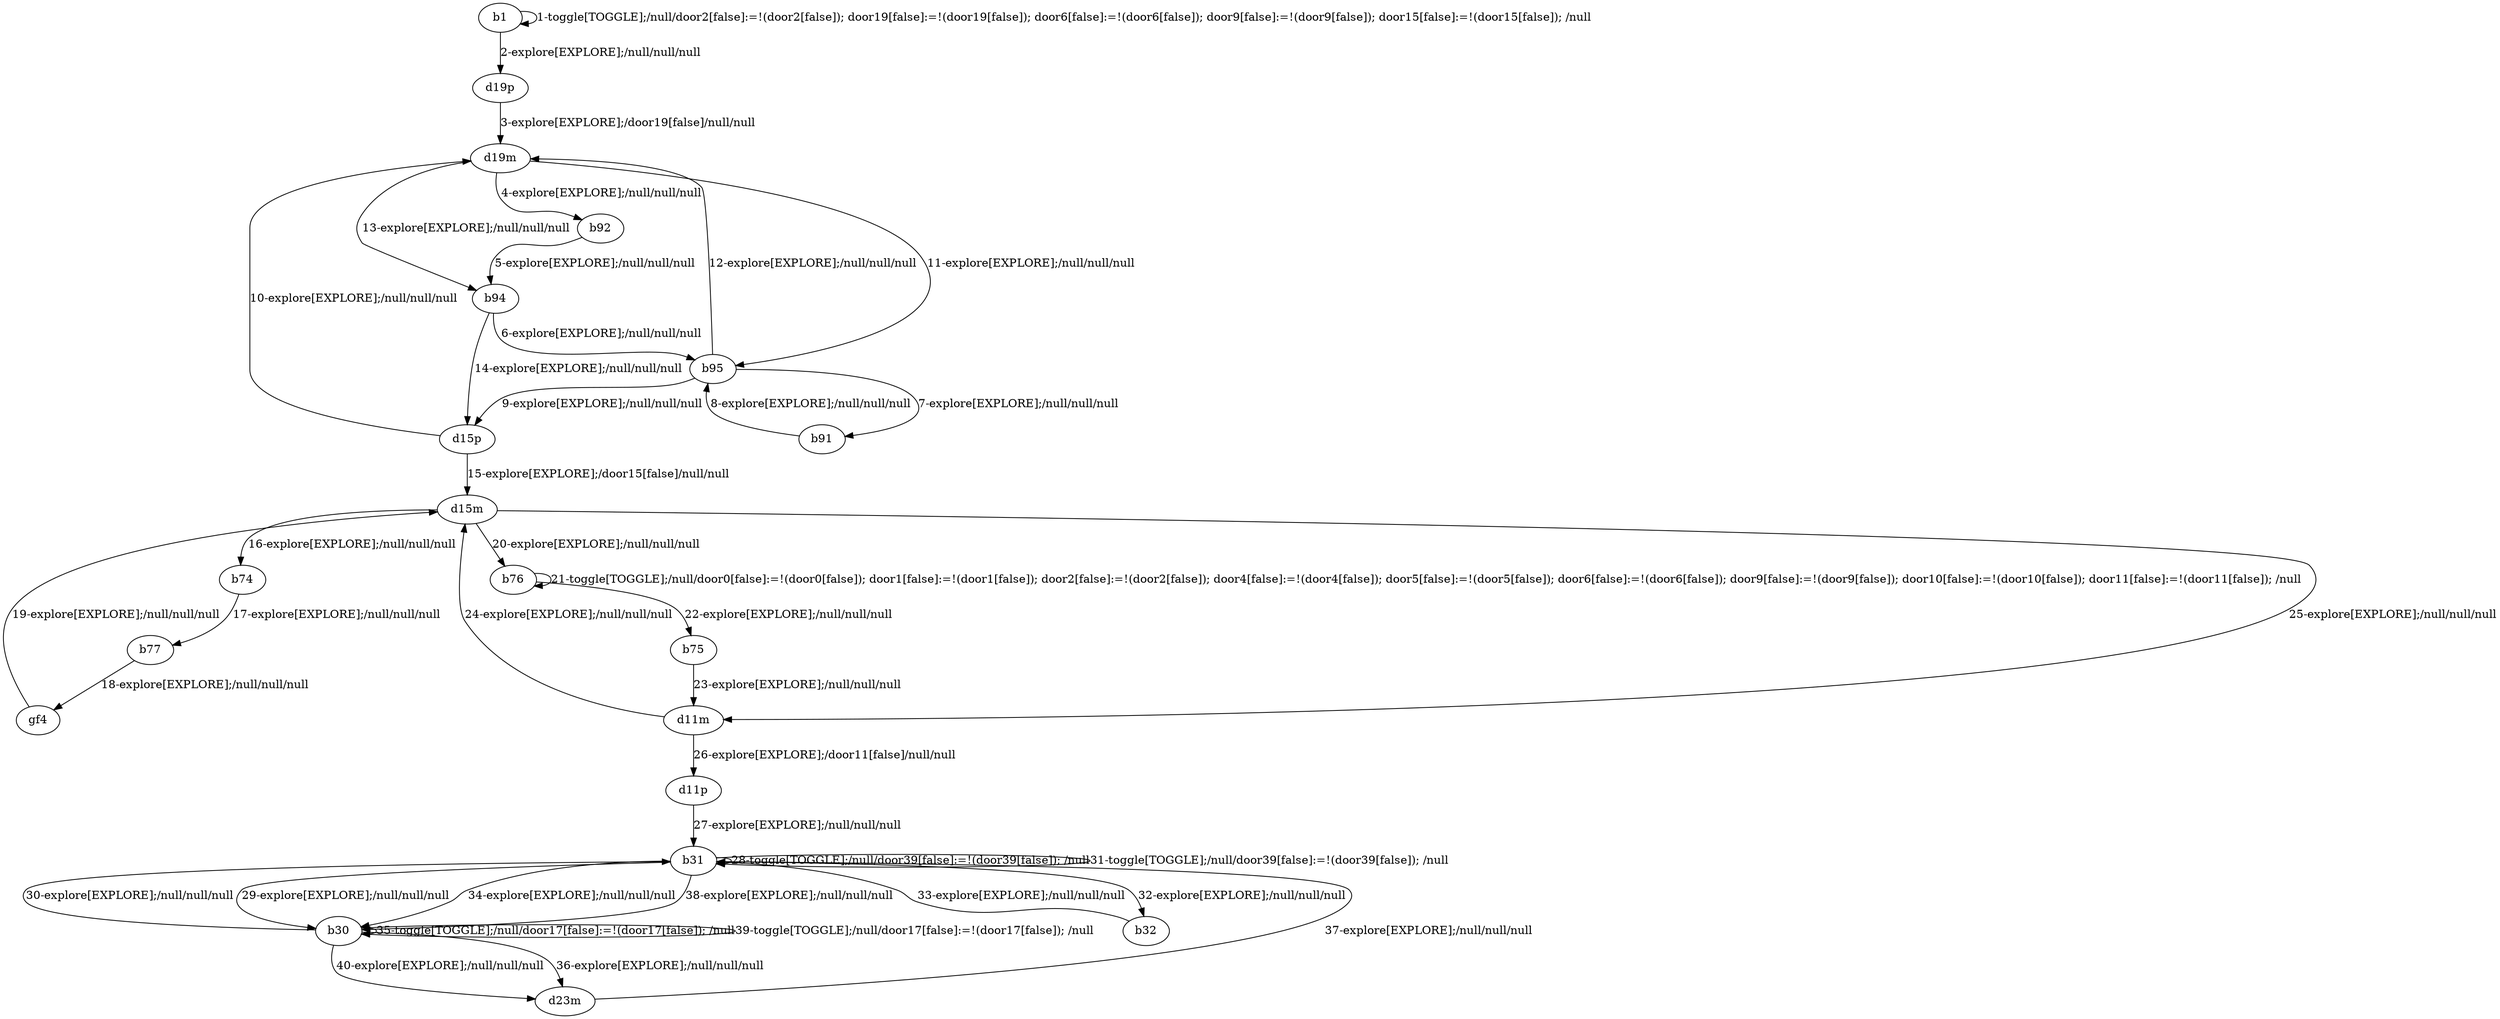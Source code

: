 # Total number of goals covered by this test: 2
# d11p --> b31
# b31 --> b31

digraph g {
"b1" -> "b1" [label = "1-toggle[TOGGLE];/null/door2[false]:=!(door2[false]); door19[false]:=!(door19[false]); door6[false]:=!(door6[false]); door9[false]:=!(door9[false]); door15[false]:=!(door15[false]); /null"];
"b1" -> "d19p" [label = "2-explore[EXPLORE];/null/null/null"];
"d19p" -> "d19m" [label = "3-explore[EXPLORE];/door19[false]/null/null"];
"d19m" -> "b92" [label = "4-explore[EXPLORE];/null/null/null"];
"b92" -> "b94" [label = "5-explore[EXPLORE];/null/null/null"];
"b94" -> "b95" [label = "6-explore[EXPLORE];/null/null/null"];
"b95" -> "b91" [label = "7-explore[EXPLORE];/null/null/null"];
"b91" -> "b95" [label = "8-explore[EXPLORE];/null/null/null"];
"b95" -> "d15p" [label = "9-explore[EXPLORE];/null/null/null"];
"d15p" -> "d19m" [label = "10-explore[EXPLORE];/null/null/null"];
"d19m" -> "b95" [label = "11-explore[EXPLORE];/null/null/null"];
"b95" -> "d19m" [label = "12-explore[EXPLORE];/null/null/null"];
"d19m" -> "b94" [label = "13-explore[EXPLORE];/null/null/null"];
"b94" -> "d15p" [label = "14-explore[EXPLORE];/null/null/null"];
"d15p" -> "d15m" [label = "15-explore[EXPLORE];/door15[false]/null/null"];
"d15m" -> "b74" [label = "16-explore[EXPLORE];/null/null/null"];
"b74" -> "b77" [label = "17-explore[EXPLORE];/null/null/null"];
"b77" -> "gf4" [label = "18-explore[EXPLORE];/null/null/null"];
"gf4" -> "d15m" [label = "19-explore[EXPLORE];/null/null/null"];
"d15m" -> "b76" [label = "20-explore[EXPLORE];/null/null/null"];
"b76" -> "b76" [label = "21-toggle[TOGGLE];/null/door0[false]:=!(door0[false]); door1[false]:=!(door1[false]); door2[false]:=!(door2[false]); door4[false]:=!(door4[false]); door5[false]:=!(door5[false]); door6[false]:=!(door6[false]); door9[false]:=!(door9[false]); door10[false]:=!(door10[false]); door11[false]:=!(door11[false]); /null"];
"b76" -> "b75" [label = "22-explore[EXPLORE];/null/null/null"];
"b75" -> "d11m" [label = "23-explore[EXPLORE];/null/null/null"];
"d11m" -> "d15m" [label = "24-explore[EXPLORE];/null/null/null"];
"d15m" -> "d11m" [label = "25-explore[EXPLORE];/null/null/null"];
"d11m" -> "d11p" [label = "26-explore[EXPLORE];/door11[false]/null/null"];
"d11p" -> "b31" [label = "27-explore[EXPLORE];/null/null/null"];
"b31" -> "b31" [label = "28-toggle[TOGGLE];/null/door39[false]:=!(door39[false]); /null"];
"b31" -> "b30" [label = "29-explore[EXPLORE];/null/null/null"];
"b30" -> "b31" [label = "30-explore[EXPLORE];/null/null/null"];
"b31" -> "b31" [label = "31-toggle[TOGGLE];/null/door39[false]:=!(door39[false]); /null"];
"b31" -> "b32" [label = "32-explore[EXPLORE];/null/null/null"];
"b32" -> "b31" [label = "33-explore[EXPLORE];/null/null/null"];
"b31" -> "b30" [label = "34-explore[EXPLORE];/null/null/null"];
"b30" -> "b30" [label = "35-toggle[TOGGLE];/null/door17[false]:=!(door17[false]); /null"];
"b30" -> "d23m" [label = "36-explore[EXPLORE];/null/null/null"];
"d23m" -> "b31" [label = "37-explore[EXPLORE];/null/null/null"];
"b31" -> "b30" [label = "38-explore[EXPLORE];/null/null/null"];
"b30" -> "b30" [label = "39-toggle[TOGGLE];/null/door17[false]:=!(door17[false]); /null"];
"b30" -> "d23m" [label = "40-explore[EXPLORE];/null/null/null"];
}